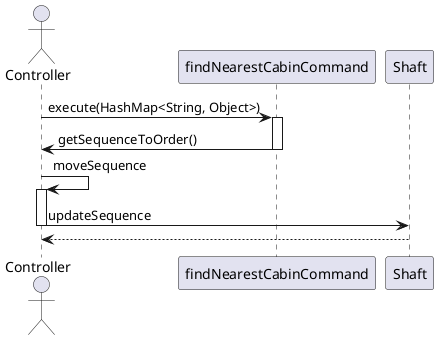 @startuml

actor Controller

Controller -> findNearestCabinCommand: execute(HashMap<String, Object>)
activate findNearestCabinCommand
findNearestCabinCommand -> Controller: getSequenceToOrder()
deactivate findNearestCabinCommand
Controller -> Controller: moveSequence
activate Controller
Controller -> Shaft: updateSequence
deactivate Controller
Controller <-- Shaft
@enduml

